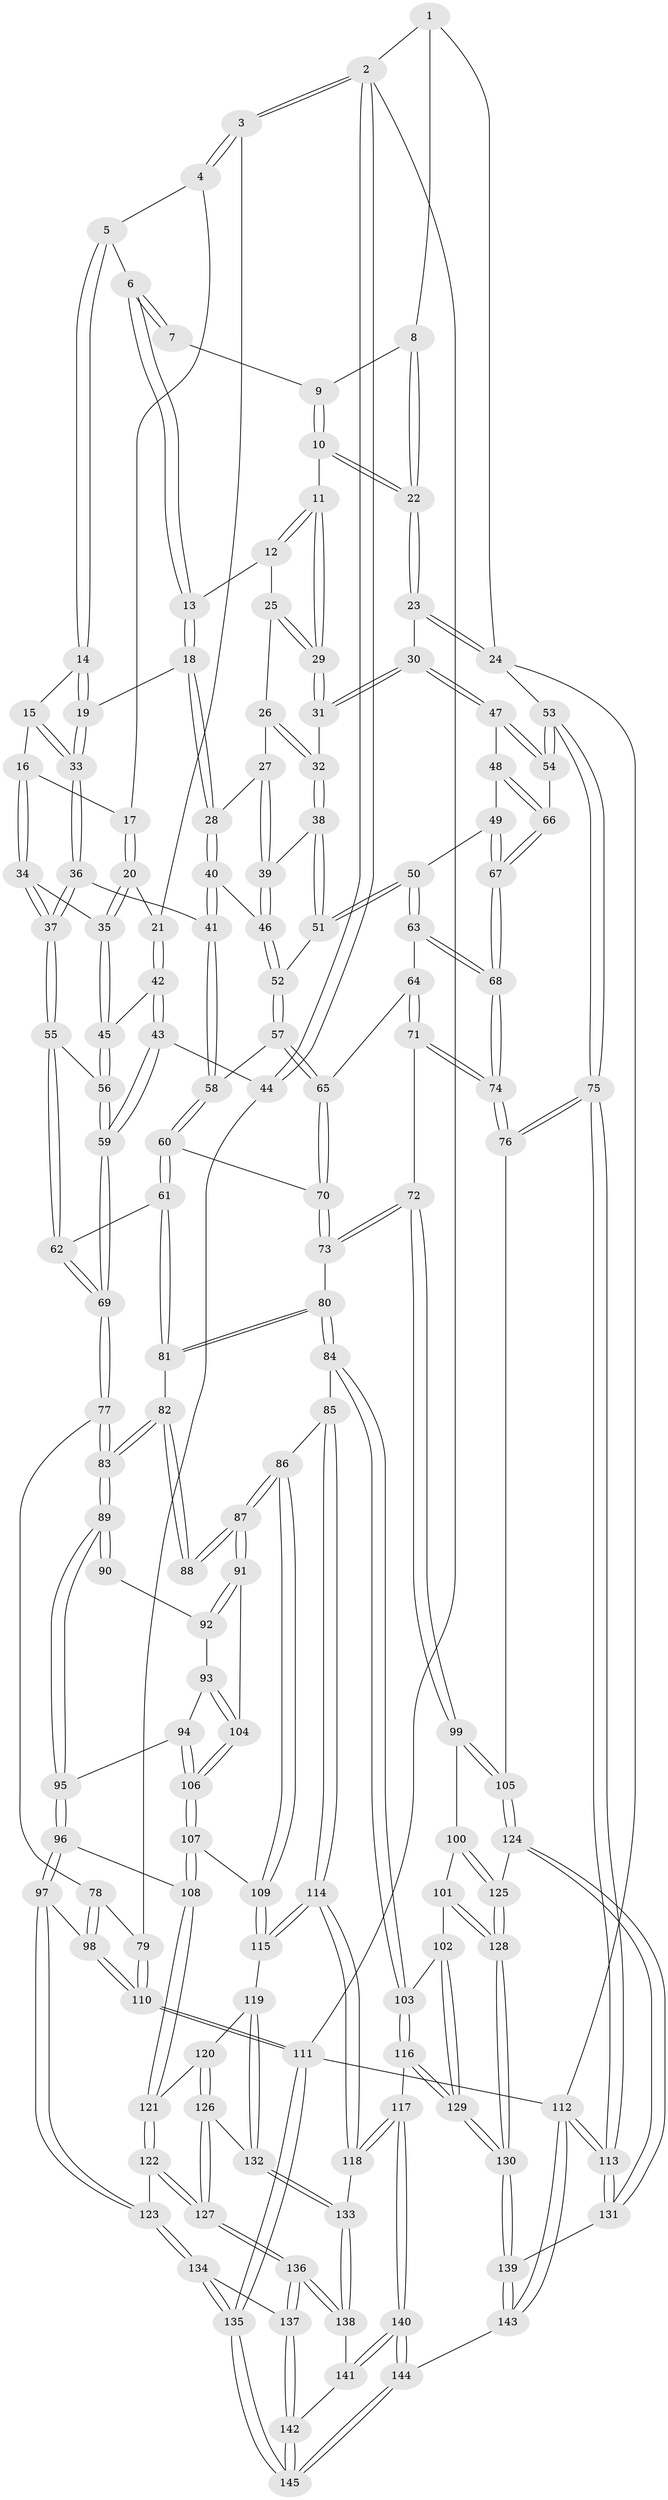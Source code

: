 // coarse degree distribution, {5: 0.375, 4: 0.3333333333333333, 7: 0.041666666666666664, 3: 0.1388888888888889, 6: 0.08333333333333333, 8: 0.013888888888888888, 2: 0.013888888888888888}
// Generated by graph-tools (version 1.1) at 2025/21/03/04/25 18:21:12]
// undirected, 145 vertices, 359 edges
graph export_dot {
graph [start="1"]
  node [color=gray90,style=filled];
  1 [pos="+0.8082716471776441+0"];
  2 [pos="+0+0"];
  3 [pos="+0.03319820715009674+0"];
  4 [pos="+0.36950353449611645+0"];
  5 [pos="+0.5342639151887476+0"];
  6 [pos="+0.7406126810344209+0"];
  7 [pos="+0.7855564347522349+0"];
  8 [pos="+0.9747316040440848+0.08988943399670046"];
  9 [pos="+0.9043259621871554+0.0439602596546435"];
  10 [pos="+0.8941687315097382+0.11779529911475113"];
  11 [pos="+0.8878930801236865+0.11923643017504655"];
  12 [pos="+0.7561811826498632+0.018286388035440103"];
  13 [pos="+0.7463493221433747+0"];
  14 [pos="+0.5383653536000569+0.10796373144068402"];
  15 [pos="+0.4176901489580896+0.13894818114561655"];
  16 [pos="+0.41419672414615916+0.1392267328832807"];
  17 [pos="+0.3795529607694671+0.060905605254358355"];
  18 [pos="+0.6010673605461822+0.16601898930377354"];
  19 [pos="+0.5713971888193387+0.15521144137634343"];
  20 [pos="+0.24762479403326743+0.17007398712668587"];
  21 [pos="+0.16541299339665622+0.1271260661664462"];
  22 [pos="+1+0.1395127339342393"];
  23 [pos="+1+0.17963339634097536"];
  24 [pos="+1+0.1663113945072448"];
  25 [pos="+0.7562557918751716+0.019848391606523415"];
  26 [pos="+0.7132518171372956+0.15809347331404436"];
  27 [pos="+0.6550235239083669+0.1887048200310305"];
  28 [pos="+0.6202632821816245+0.18842945628505214"];
  29 [pos="+0.8216073052775473+0.2253268141210836"];
  30 [pos="+0.895344246664768+0.2749819450293395"];
  31 [pos="+0.8209419502442424+0.2330132566014349"];
  32 [pos="+0.8118131568869447+0.23581002573322984"];
  33 [pos="+0.5162814834348927+0.21025915044412385"];
  34 [pos="+0.3594548525016881+0.2601876832138309"];
  35 [pos="+0.28954425111400633+0.21212293675481045"];
  36 [pos="+0.44238296021642576+0.3322121815107891"];
  37 [pos="+0.3952663532488876+0.3472111942821429"];
  38 [pos="+0.777891560664167+0.2571170725993978"];
  39 [pos="+0.7572895708223742+0.2587897824932033"];
  40 [pos="+0.6194342171501522+0.31320365928861826"];
  41 [pos="+0.567458393147545+0.3391778784052954"];
  42 [pos="+0.08342634121861726+0.28544355013926026"];
  43 [pos="+0+0.30136366980462986"];
  44 [pos="+0+0.29637258648436315"];
  45 [pos="+0.14010562133718232+0.3500068729232711"];
  46 [pos="+0.6428131007029215+0.32007218752861527"];
  47 [pos="+0.8950632066112053+0.2900586750087818"];
  48 [pos="+0.7938740945005539+0.42689810815165924"];
  49 [pos="+0.7899798083811567+0.4273442725450213"];
  50 [pos="+0.7771705800267491+0.4263935045135912"];
  51 [pos="+0.7584433728646832+0.4031748591802825"];
  52 [pos="+0.6903910022514553+0.37587677713625556"];
  53 [pos="+1+0.5515334589645794"];
  54 [pos="+0.9740562643884003+0.4692487465347108"];
  55 [pos="+0.39358668658995927+0.3508202195972236"];
  56 [pos="+0.14318537749179724+0.35485332043864465"];
  57 [pos="+0.6325417422898104+0.4642942283657252"];
  58 [pos="+0.604695276962402+0.46593595270140487"];
  59 [pos="+0.134511339448543+0.500056057539779"];
  60 [pos="+0.5921957564327379+0.4796990162666199"];
  61 [pos="+0.42462397531196416+0.5047922470662218"];
  62 [pos="+0.3912186583454551+0.40576814928655336"];
  63 [pos="+0.7440724462079602+0.47100734150012"];
  64 [pos="+0.7151619956771128+0.49732126781154024"];
  65 [pos="+0.6931716406945975+0.4935547020039228"];
  66 [pos="+0.9158228463222281+0.47470513570101447"];
  67 [pos="+0.8252628666065609+0.5775803017804716"];
  68 [pos="+0.8230229992404814+0.58203405184305"];
  69 [pos="+0.13952957894846285+0.5289144615633599"];
  70 [pos="+0.611749450116693+0.5772517175982583"];
  71 [pos="+0.727880964164852+0.6265633795743052"];
  72 [pos="+0.6261691954881228+0.6341534097863929"];
  73 [pos="+0.6092163156705275+0.6256278222935441"];
  74 [pos="+0.800021571196839+0.6631026038513647"];
  75 [pos="+1+0.6381464907292794"];
  76 [pos="+0.8261099534809229+0.7000610654470383"];
  77 [pos="+0.13198276291118508+0.5619269778334213"];
  78 [pos="+0.0923795194810093+0.5746895342340153"];
  79 [pos="+0+0.578289069100253"];
  80 [pos="+0.5399972932659626+0.6319275035375144"];
  81 [pos="+0.42285119931570225+0.5320022439690771"];
  82 [pos="+0.40245334395399546+0.5550385977582587"];
  83 [pos="+0.16931899903324918+0.5980969716955861"];
  84 [pos="+0.4864890571014704+0.7607846298287777"];
  85 [pos="+0.4695105951392244+0.7597340879350601"];
  86 [pos="+0.39353478968206573+0.7425224888952145"];
  87 [pos="+0.3862614434932654+0.7294129515579274"];
  88 [pos="+0.38718784479064233+0.6133988395427119"];
  89 [pos="+0.1705911769784135+0.6011694714897095"];
  90 [pos="+0.2875335050313395+0.6602259557296122"];
  91 [pos="+0.3278507270366306+0.713590479907506"];
  92 [pos="+0.3022913056048101+0.6880748170767795"];
  93 [pos="+0.26096508873234486+0.708293346758927"];
  94 [pos="+0.22514728777688228+0.7016431476358387"];
  95 [pos="+0.17487733682487117+0.6336352526864669"];
  96 [pos="+0.13752319029144272+0.7731544386836899"];
  97 [pos="+0.04475896512868086+0.8186383176585044"];
  98 [pos="+0.022081393303040656+0.82035745699196"];
  99 [pos="+0.6298747893466002+0.7762668773244131"];
  100 [pos="+0.6045844376759808+0.8006210798552241"];
  101 [pos="+0.5935720208469443+0.8057925497743788"];
  102 [pos="+0.5738295000657209+0.8076788509504044"];
  103 [pos="+0.5128213776531381+0.7889381009024842"];
  104 [pos="+0.29004786470125765+0.7299713825692871"];
  105 [pos="+0.8028664294080793+0.7687307342085795"];
  106 [pos="+0.24834149032096295+0.7861399209383139"];
  107 [pos="+0.248208557224577+0.7880459185421633"];
  108 [pos="+0.21992104751706038+0.812163203433385"];
  109 [pos="+0.347136935986465+0.8057096674445873"];
  110 [pos="+0+0.9746632861401514"];
  111 [pos="+0+1"];
  112 [pos="+1+1"];
  113 [pos="+1+1"];
  114 [pos="+0.4053584005301032+0.8821996925990169"];
  115 [pos="+0.3481499920284091+0.83191371359727"];
  116 [pos="+0.46303570762812263+0.9204381446985314"];
  117 [pos="+0.46021559911570203+0.921818676435245"];
  118 [pos="+0.4121417174284449+0.893804892506779"];
  119 [pos="+0.3334252643485425+0.8518980582282357"];
  120 [pos="+0.26689885225519855+0.862020498342086"];
  121 [pos="+0.2199628580418027+0.8159754454864494"];
  122 [pos="+0.1953731264102102+0.8734522030038341"];
  123 [pos="+0.16135000779423833+0.8951160893694534"];
  124 [pos="+0.8078407010566271+0.8136637408697202"];
  125 [pos="+0.7195896811496365+0.8952046924735108"];
  126 [pos="+0.2683297822509141+0.917025458491907"];
  127 [pos="+0.2596475914200289+0.9292120629297108"];
  128 [pos="+0.6667210252589993+1"];
  129 [pos="+0.5524428140412375+0.9405611773113061"];
  130 [pos="+0.6577948788478178+1"];
  131 [pos="+0.8657548748763604+0.8796793387321526"];
  132 [pos="+0.3232385406231054+0.891918100532488"];
  133 [pos="+0.349302638523861+0.9326722828229584"];
  134 [pos="+0.16078088275640914+0.900901248454959"];
  135 [pos="+0.01949132692516468+1"];
  136 [pos="+0.25823275071503143+0.9613033113979854"];
  137 [pos="+0.2564889754202974+0.966028951232594"];
  138 [pos="+0.34861897801366903+0.9365034167020269"];
  139 [pos="+0.6749040835575574+1"];
  140 [pos="+0.41660970076071435+1"];
  141 [pos="+0.35627183828572934+0.9571815253305814"];
  142 [pos="+0.2468864241236285+1"];
  143 [pos="+0.6762708794651606+1"];
  144 [pos="+0.4137973160444333+1"];
  145 [pos="+0.1428339969775728+1"];
  1 -- 2;
  1 -- 8;
  1 -- 24;
  2 -- 3;
  2 -- 3;
  2 -- 44;
  2 -- 44;
  2 -- 111;
  3 -- 4;
  3 -- 4;
  3 -- 21;
  4 -- 5;
  4 -- 17;
  5 -- 6;
  5 -- 14;
  5 -- 14;
  6 -- 7;
  6 -- 7;
  6 -- 13;
  6 -- 13;
  7 -- 9;
  8 -- 9;
  8 -- 22;
  8 -- 22;
  9 -- 10;
  9 -- 10;
  10 -- 11;
  10 -- 22;
  10 -- 22;
  11 -- 12;
  11 -- 12;
  11 -- 29;
  11 -- 29;
  12 -- 13;
  12 -- 25;
  13 -- 18;
  13 -- 18;
  14 -- 15;
  14 -- 19;
  14 -- 19;
  15 -- 16;
  15 -- 33;
  15 -- 33;
  16 -- 17;
  16 -- 34;
  16 -- 34;
  17 -- 20;
  17 -- 20;
  18 -- 19;
  18 -- 28;
  18 -- 28;
  19 -- 33;
  19 -- 33;
  20 -- 21;
  20 -- 35;
  20 -- 35;
  21 -- 42;
  21 -- 42;
  22 -- 23;
  22 -- 23;
  23 -- 24;
  23 -- 24;
  23 -- 30;
  24 -- 53;
  24 -- 112;
  25 -- 26;
  25 -- 29;
  25 -- 29;
  26 -- 27;
  26 -- 32;
  26 -- 32;
  27 -- 28;
  27 -- 39;
  27 -- 39;
  28 -- 40;
  28 -- 40;
  29 -- 31;
  29 -- 31;
  30 -- 31;
  30 -- 31;
  30 -- 47;
  30 -- 47;
  31 -- 32;
  32 -- 38;
  32 -- 38;
  33 -- 36;
  33 -- 36;
  34 -- 35;
  34 -- 37;
  34 -- 37;
  35 -- 45;
  35 -- 45;
  36 -- 37;
  36 -- 37;
  36 -- 41;
  37 -- 55;
  37 -- 55;
  38 -- 39;
  38 -- 51;
  38 -- 51;
  39 -- 46;
  39 -- 46;
  40 -- 41;
  40 -- 41;
  40 -- 46;
  41 -- 58;
  41 -- 58;
  42 -- 43;
  42 -- 43;
  42 -- 45;
  43 -- 44;
  43 -- 59;
  43 -- 59;
  44 -- 79;
  45 -- 56;
  45 -- 56;
  46 -- 52;
  46 -- 52;
  47 -- 48;
  47 -- 54;
  47 -- 54;
  48 -- 49;
  48 -- 66;
  48 -- 66;
  49 -- 50;
  49 -- 67;
  49 -- 67;
  50 -- 51;
  50 -- 51;
  50 -- 63;
  50 -- 63;
  51 -- 52;
  52 -- 57;
  52 -- 57;
  53 -- 54;
  53 -- 54;
  53 -- 75;
  53 -- 75;
  54 -- 66;
  55 -- 56;
  55 -- 62;
  55 -- 62;
  56 -- 59;
  56 -- 59;
  57 -- 58;
  57 -- 65;
  57 -- 65;
  58 -- 60;
  58 -- 60;
  59 -- 69;
  59 -- 69;
  60 -- 61;
  60 -- 61;
  60 -- 70;
  61 -- 62;
  61 -- 81;
  61 -- 81;
  62 -- 69;
  62 -- 69;
  63 -- 64;
  63 -- 68;
  63 -- 68;
  64 -- 65;
  64 -- 71;
  64 -- 71;
  65 -- 70;
  65 -- 70;
  66 -- 67;
  66 -- 67;
  67 -- 68;
  67 -- 68;
  68 -- 74;
  68 -- 74;
  69 -- 77;
  69 -- 77;
  70 -- 73;
  70 -- 73;
  71 -- 72;
  71 -- 74;
  71 -- 74;
  72 -- 73;
  72 -- 73;
  72 -- 99;
  72 -- 99;
  73 -- 80;
  74 -- 76;
  74 -- 76;
  75 -- 76;
  75 -- 76;
  75 -- 113;
  75 -- 113;
  76 -- 105;
  77 -- 78;
  77 -- 83;
  77 -- 83;
  78 -- 79;
  78 -- 98;
  78 -- 98;
  79 -- 110;
  79 -- 110;
  80 -- 81;
  80 -- 81;
  80 -- 84;
  80 -- 84;
  81 -- 82;
  82 -- 83;
  82 -- 83;
  82 -- 88;
  82 -- 88;
  83 -- 89;
  83 -- 89;
  84 -- 85;
  84 -- 103;
  84 -- 103;
  85 -- 86;
  85 -- 114;
  85 -- 114;
  86 -- 87;
  86 -- 87;
  86 -- 109;
  86 -- 109;
  87 -- 88;
  87 -- 88;
  87 -- 91;
  87 -- 91;
  89 -- 90;
  89 -- 90;
  89 -- 95;
  89 -- 95;
  90 -- 92;
  91 -- 92;
  91 -- 92;
  91 -- 104;
  92 -- 93;
  93 -- 94;
  93 -- 104;
  93 -- 104;
  94 -- 95;
  94 -- 106;
  94 -- 106;
  95 -- 96;
  95 -- 96;
  96 -- 97;
  96 -- 97;
  96 -- 108;
  97 -- 98;
  97 -- 123;
  97 -- 123;
  98 -- 110;
  98 -- 110;
  99 -- 100;
  99 -- 105;
  99 -- 105;
  100 -- 101;
  100 -- 125;
  100 -- 125;
  101 -- 102;
  101 -- 128;
  101 -- 128;
  102 -- 103;
  102 -- 129;
  102 -- 129;
  103 -- 116;
  103 -- 116;
  104 -- 106;
  104 -- 106;
  105 -- 124;
  105 -- 124;
  106 -- 107;
  106 -- 107;
  107 -- 108;
  107 -- 108;
  107 -- 109;
  108 -- 121;
  108 -- 121;
  109 -- 115;
  109 -- 115;
  110 -- 111;
  110 -- 111;
  111 -- 135;
  111 -- 135;
  111 -- 112;
  112 -- 113;
  112 -- 113;
  112 -- 143;
  112 -- 143;
  113 -- 131;
  113 -- 131;
  114 -- 115;
  114 -- 115;
  114 -- 118;
  114 -- 118;
  115 -- 119;
  116 -- 117;
  116 -- 129;
  116 -- 129;
  117 -- 118;
  117 -- 118;
  117 -- 140;
  117 -- 140;
  118 -- 133;
  119 -- 120;
  119 -- 132;
  119 -- 132;
  120 -- 121;
  120 -- 126;
  120 -- 126;
  121 -- 122;
  121 -- 122;
  122 -- 123;
  122 -- 127;
  122 -- 127;
  123 -- 134;
  123 -- 134;
  124 -- 125;
  124 -- 131;
  124 -- 131;
  125 -- 128;
  125 -- 128;
  126 -- 127;
  126 -- 127;
  126 -- 132;
  127 -- 136;
  127 -- 136;
  128 -- 130;
  128 -- 130;
  129 -- 130;
  129 -- 130;
  130 -- 139;
  130 -- 139;
  131 -- 139;
  132 -- 133;
  132 -- 133;
  133 -- 138;
  133 -- 138;
  134 -- 135;
  134 -- 135;
  134 -- 137;
  135 -- 145;
  135 -- 145;
  136 -- 137;
  136 -- 137;
  136 -- 138;
  136 -- 138;
  137 -- 142;
  137 -- 142;
  138 -- 141;
  139 -- 143;
  139 -- 143;
  140 -- 141;
  140 -- 141;
  140 -- 144;
  140 -- 144;
  141 -- 142;
  142 -- 145;
  142 -- 145;
  143 -- 144;
  144 -- 145;
  144 -- 145;
}
